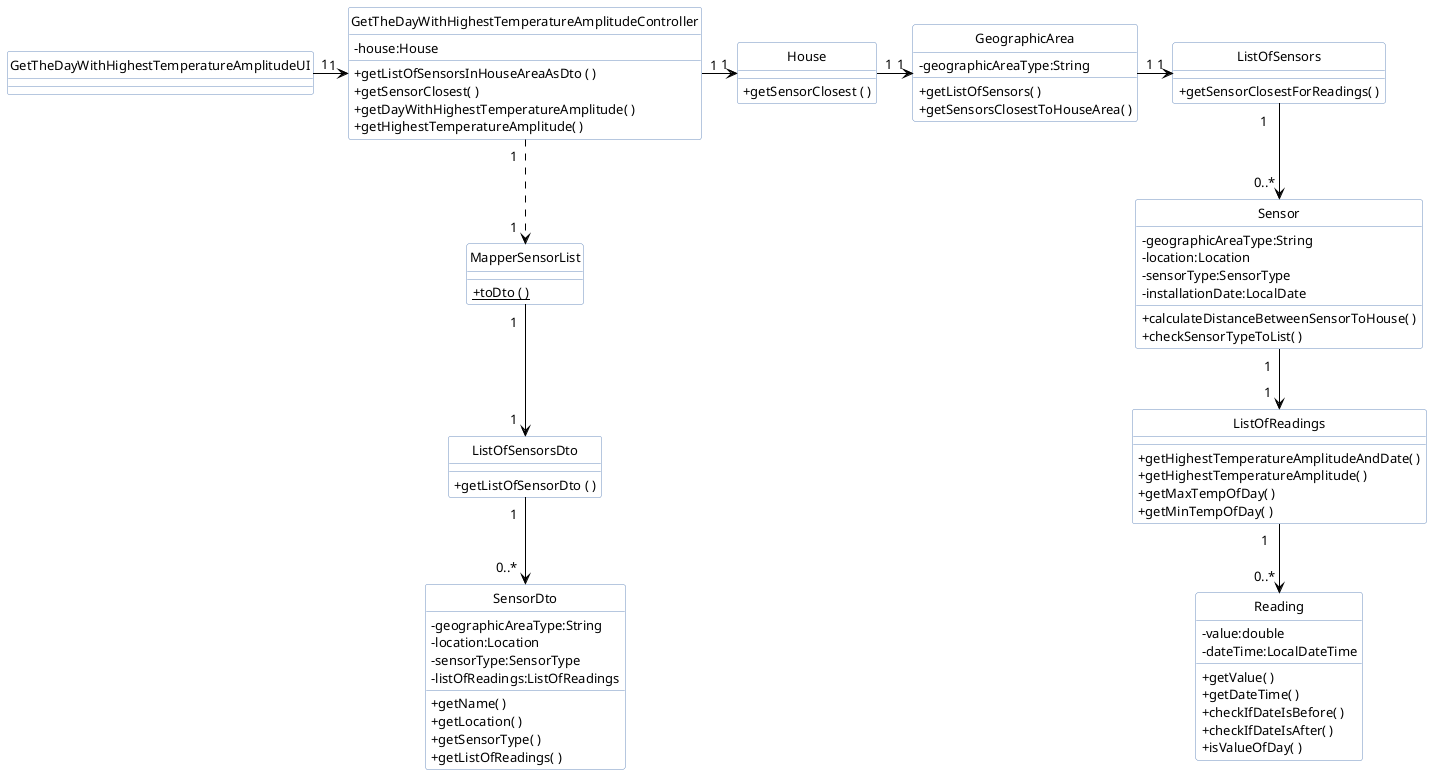 @startuml

skinparam class {
    HeaderBackgroundColor #DAE8FC
	BackgroundColor White
	ArrowColor black
	BorderColor 6C8EBF
	FontSize 15
	headerFontColor 6C8EBF
	style Frame
	FontName Arial Rounded MT Bold

	}
hide circle

skinparam classAttributeIconSize 0

skinparam classAttributeFontSize 13

skinparam shadowing false

skinparam defaultFontName Segoe UI
class GetTheDayWithHighestTemperatureAmplitudeController
class House
class GeographicArea
class ListOfSensors
class Sensor
class ListOfReadings
class MapperSensorList
class ListOfSensorsDto
class SensorDto
class Reading


GetTheDayWithHighestTemperatureAmplitudeUI "1" -> "1 " GetTheDayWithHighestTemperatureAmplitudeController
GetTheDayWithHighestTemperatureAmplitudeController "1" -> "1" House
GetTheDayWithHighestTemperatureAmplitudeController "1  " ..> "1  " MapperSensorList
MapperSensorList "1  " --> "1  " ListOfSensorsDto
ListOfSensorsDto "1  " --> "0..*  " SensorDto
House "1 " -> "1" GeographicArea
GeographicArea "1" -> "1" ListOfSensors
ListOfReadings "1   " --> "0..* " Reading
ListOfSensors "1   " --> "0..* " Sensor

Sensor "1  " --> "1  " ListOfReadings


GetTheDayWithHighestTemperatureAmplitudeController : - house:House
GetTheDayWithHighestTemperatureAmplitudeController : + getListOfSensorsInHouseAreaAsDto ( )
GetTheDayWithHighestTemperatureAmplitudeController : + getSensorClosest( )
GetTheDayWithHighestTemperatureAmplitudeController : + getDayWithHighestTemperatureAmplitude( )
GetTheDayWithHighestTemperatureAmplitudeController : + getHighestTemperatureAmplitude( )

MapperSensorList : + {static} toDto ( )

ListOfSensorsDto : + getListOfSensorDto ( )

SensorDto : - geographicAreaType:String
SensorDto : - location:Location
SensorDto : - sensorType:SensorType
SensorDto : - listOfReadings:ListOfReadings
SensorDto : + getName( )
SensorDto : + getLocation( )
SensorDto : + getSensorType( )
SensorDto : + getListOfReadings( )

House : + getSensorClosest ( )

GeographicArea : - geographicAreaType:String
GeographicArea : + getListOfSensors( )
GeographicArea : + getSensorsClosestToHouseArea( )

ListOfSensors : + getSensorClosestForReadings( )

Sensor : - geographicAreaType:String
Sensor : - location:Location
Sensor : - sensorType:SensorType
Sensor : - installationDate:LocalDate
Sensor : + calculateDistanceBetweenSensorToHouse( )
Sensor : + checkSensorTypeToList( )

ListOfReadings : + getHighestTemperatureAmplitudeAndDate( )
ListOfReadings : + getHighestTemperatureAmplitude( )
ListOfReadings : + getMaxTempOfDay( )
ListOfReadings : + getMinTempOfDay( )

Reading : - value:double
Reading : - dateTime:LocalDateTime
Reading : + getValue( )
Reading : + getDateTime( )
Reading : + checkIfDateIsBefore( )
Reading : + checkIfDateIsAfter( )
Reading : + isValueOfDay( )

@enduml